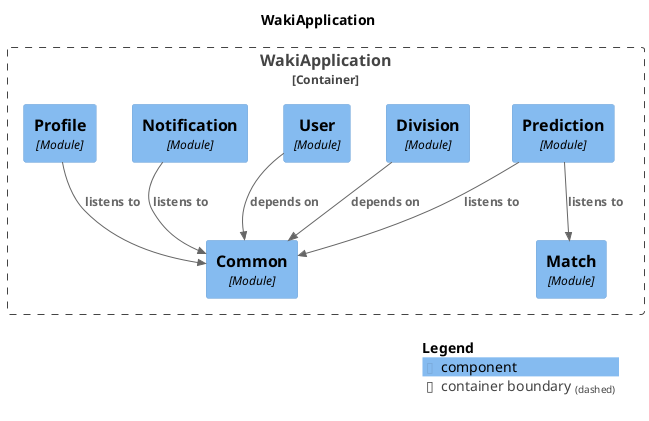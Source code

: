 @startuml
set separator none
title WakiApplication

top to bottom direction

!include <C4/C4>
!include <C4/C4_Context>
!include <C4/C4_Component>

Container_Boundary("WakiApplication.WakiApplication_boundary", "WakiApplication", $tags="") {
  Component(WakiApplication.WakiApplication.Division, "Division", $techn="Module", $descr="", $tags="", $link="")
  Component(WakiApplication.WakiApplication.Common, "Common", $techn="Module", $descr="", $tags="", $link="")
  Component(WakiApplication.WakiApplication.Match, "Match", $techn="Module", $descr="", $tags="", $link="")
  Component(WakiApplication.WakiApplication.User, "User", $techn="Module", $descr="", $tags="", $link="")
  Component(WakiApplication.WakiApplication.Prediction, "Prediction", $techn="Module", $descr="", $tags="", $link="")
  Component(WakiApplication.WakiApplication.Profile, "Profile", $techn="Module", $descr="", $tags="", $link="")
  Component(WakiApplication.WakiApplication.Notification, "Notification", $techn="Module", $descr="", $tags="", $link="")
}

Rel(WakiApplication.WakiApplication.User, WakiApplication.WakiApplication.Common, "depends on", $techn="", $tags="", $link="")
Rel(WakiApplication.WakiApplication.Profile, WakiApplication.WakiApplication.Common, "listens to", $techn="", $tags="", $link="")
Rel(WakiApplication.WakiApplication.Prediction, WakiApplication.WakiApplication.Match, "listens to", $techn="", $tags="", $link="")
Rel(WakiApplication.WakiApplication.Prediction, WakiApplication.WakiApplication.Common, "listens to", $techn="", $tags="", $link="")
Rel(WakiApplication.WakiApplication.Notification, WakiApplication.WakiApplication.Common, "listens to", $techn="", $tags="", $link="")
Rel(WakiApplication.WakiApplication.Division, WakiApplication.WakiApplication.Common, "depends on", $techn="", $tags="", $link="")

SHOW_LEGEND(true)
@enduml